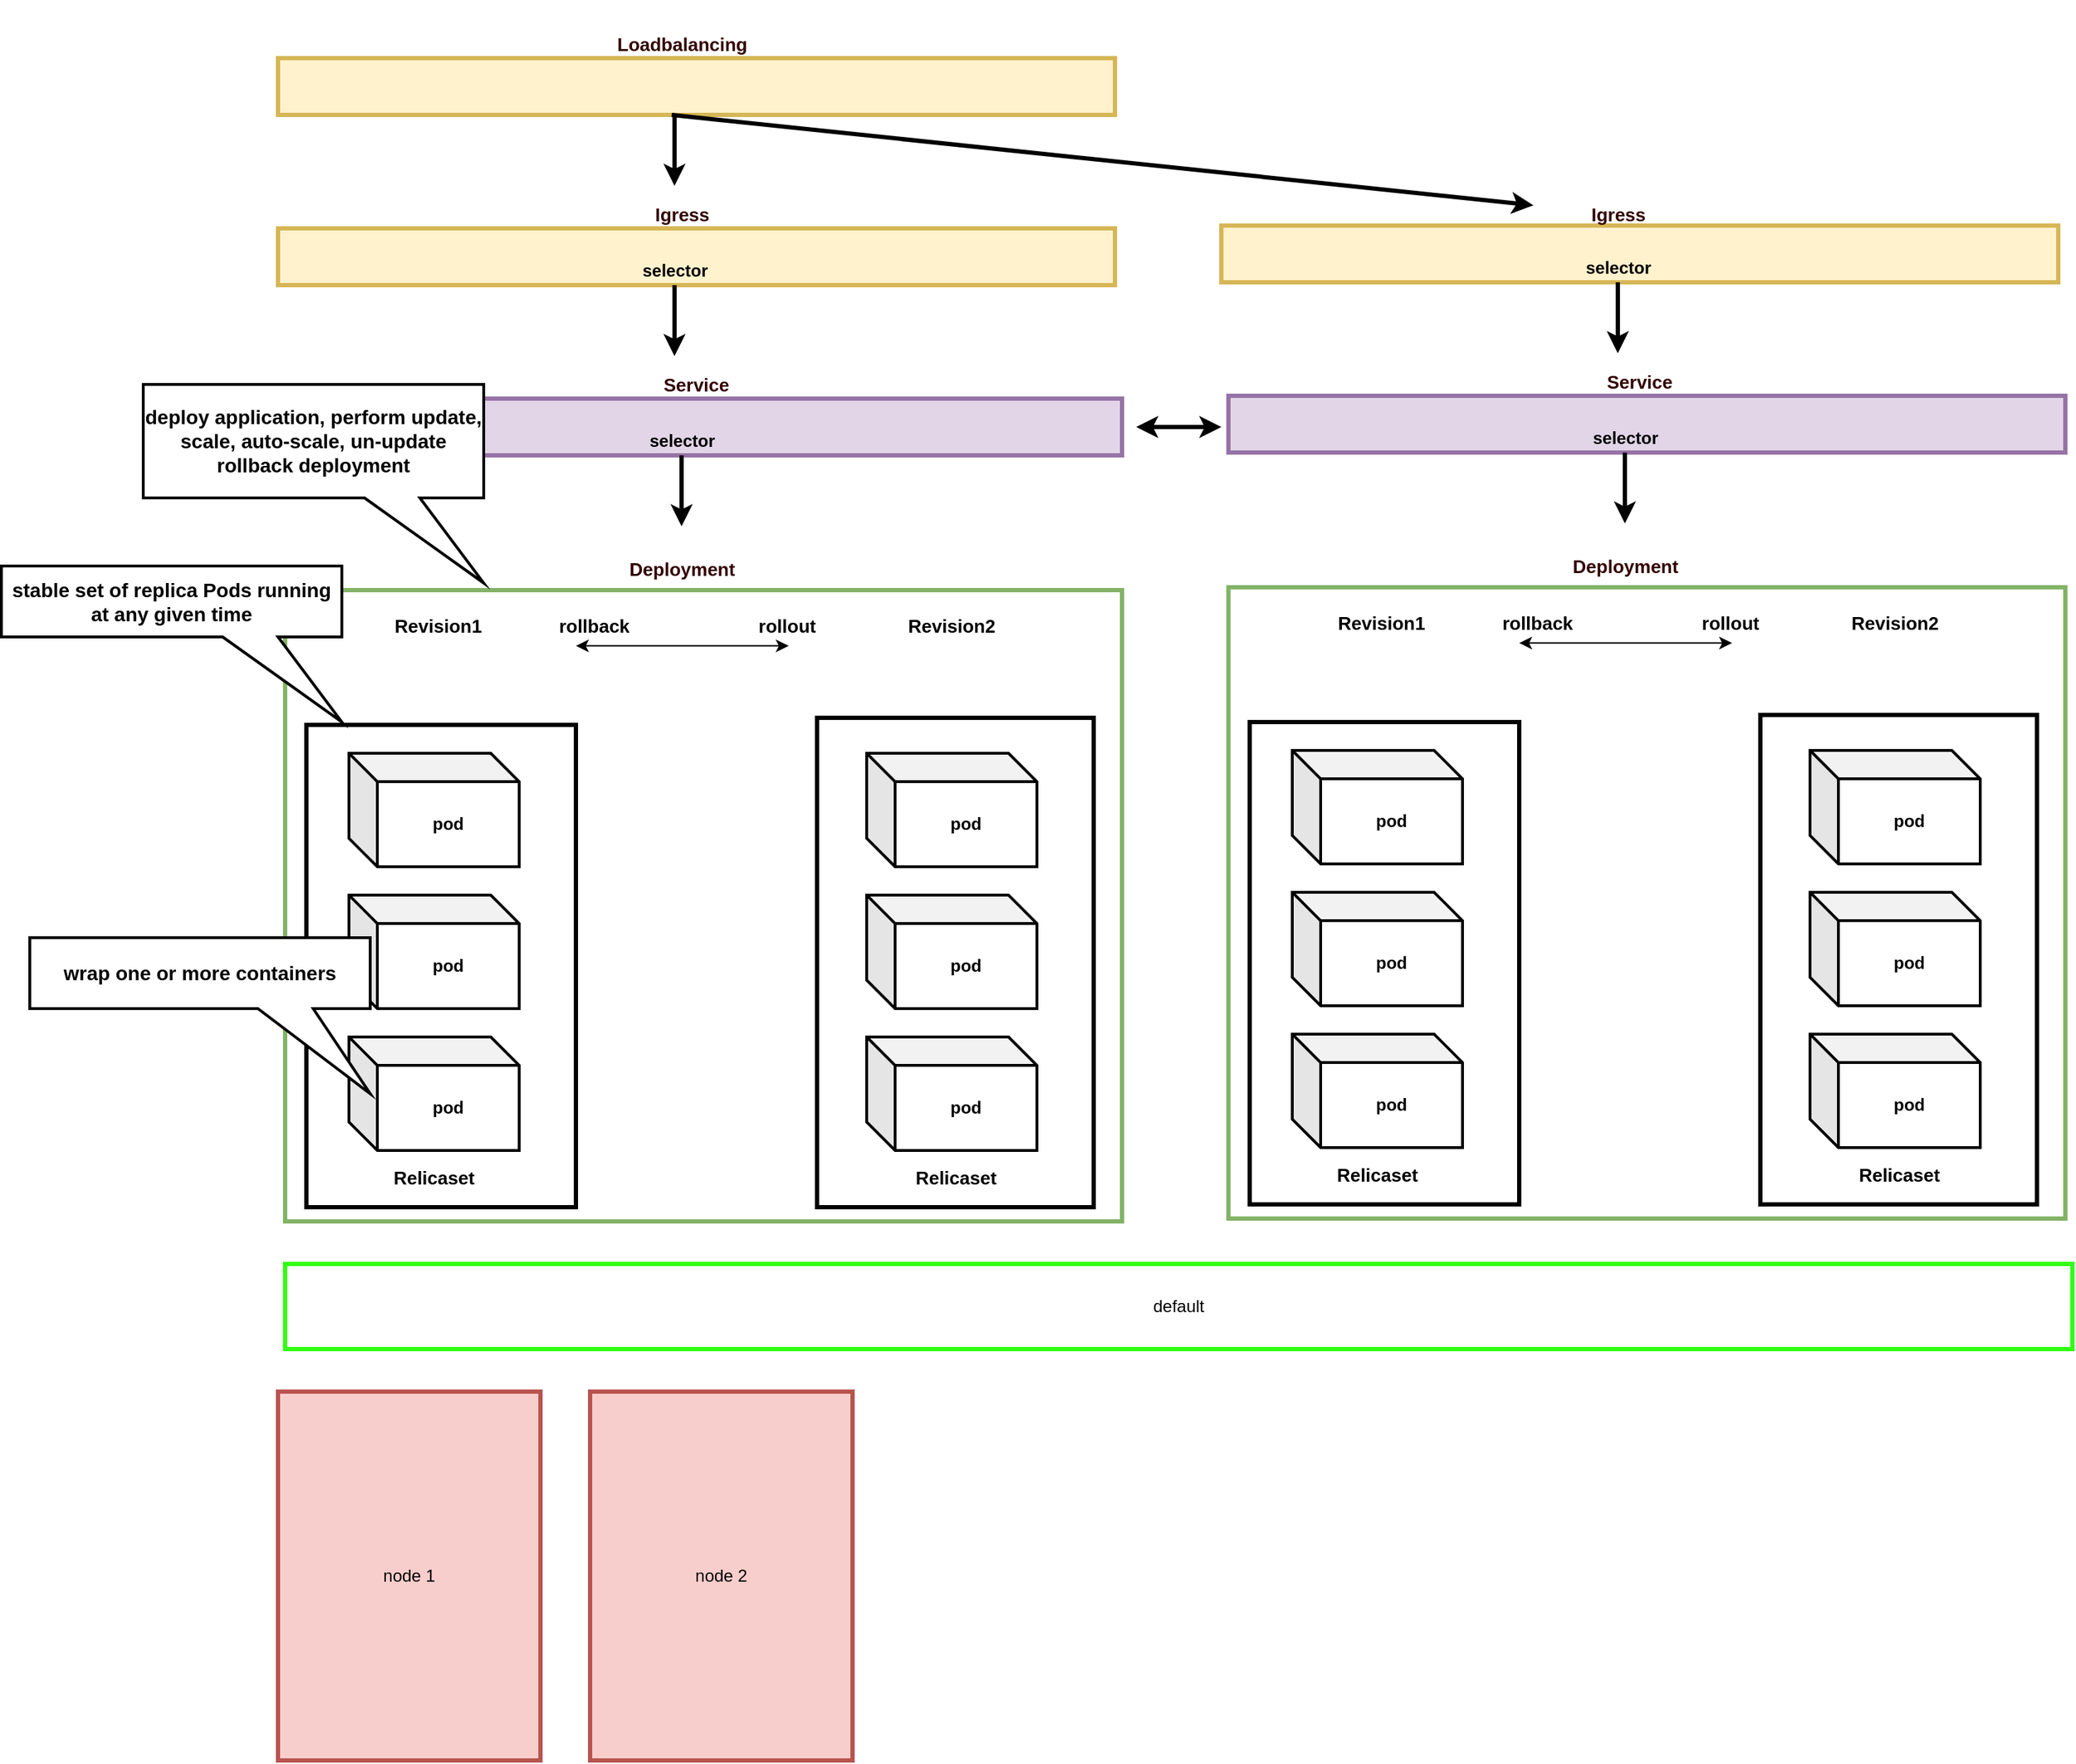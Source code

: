<mxfile version="20.6.2" type="github">
  <diagram id="3af7CMzs3UxlAyq6SYyx" name="Trang-1">
    <mxGraphModel dx="2661" dy="2389" grid="1" gridSize="10" guides="1" tooltips="1" connect="1" arrows="1" fold="1" page="1" pageScale="1" pageWidth="827" pageHeight="1169" math="0" shadow="0">
      <root>
        <mxCell id="0" />
        <mxCell id="1" parent="0" />
        <mxCell id="BvPfv8m92Pc0-gYzKsoL-1" value="&lt;b&gt;pod&lt;/b&gt;" style="shape=cube;whiteSpace=wrap;html=1;boundedLbl=1;backgroundOutline=1;darkOpacity=0.05;darkOpacity2=0.1;strokeWidth=2;" vertex="1" parent="1">
          <mxGeometry x="35" y="370" width="120" height="80" as="geometry" />
        </mxCell>
        <mxCell id="BvPfv8m92Pc0-gYzKsoL-2" value="&lt;b&gt;pod&lt;/b&gt;" style="shape=cube;whiteSpace=wrap;html=1;boundedLbl=1;backgroundOutline=1;darkOpacity=0.05;darkOpacity2=0.1;strokeWidth=2;" vertex="1" parent="1">
          <mxGeometry x="35" y="570" width="120" height="80" as="geometry" />
        </mxCell>
        <mxCell id="BvPfv8m92Pc0-gYzKsoL-3" value="&lt;b&gt;pod&lt;/b&gt;" style="shape=cube;whiteSpace=wrap;html=1;boundedLbl=1;backgroundOutline=1;darkOpacity=0.05;darkOpacity2=0.1;strokeWidth=2;" vertex="1" parent="1">
          <mxGeometry x="35" y="470" width="120" height="80" as="geometry" />
        </mxCell>
        <mxCell id="BvPfv8m92Pc0-gYzKsoL-4" value="&lt;b&gt;pod&lt;/b&gt;" style="shape=cube;whiteSpace=wrap;html=1;boundedLbl=1;backgroundOutline=1;darkOpacity=0.05;darkOpacity2=0.1;strokeWidth=2;" vertex="1" parent="1">
          <mxGeometry x="400" y="370" width="120" height="80" as="geometry" />
        </mxCell>
        <mxCell id="BvPfv8m92Pc0-gYzKsoL-5" value="&lt;b&gt;pod&lt;/b&gt;" style="shape=cube;whiteSpace=wrap;html=1;boundedLbl=1;backgroundOutline=1;darkOpacity=0.05;darkOpacity2=0.1;strokeWidth=2;" vertex="1" parent="1">
          <mxGeometry x="400" y="570" width="120" height="80" as="geometry" />
        </mxCell>
        <mxCell id="BvPfv8m92Pc0-gYzKsoL-6" value="&lt;b&gt;pod&lt;/b&gt;" style="shape=cube;whiteSpace=wrap;html=1;boundedLbl=1;backgroundOutline=1;darkOpacity=0.05;darkOpacity2=0.1;strokeWidth=2;" vertex="1" parent="1">
          <mxGeometry x="400" y="470" width="120" height="80" as="geometry" />
        </mxCell>
        <mxCell id="BvPfv8m92Pc0-gYzKsoL-7" value="" style="rounded=0;whiteSpace=wrap;html=1;strokeWidth=3;fillColor=none;" vertex="1" parent="1">
          <mxGeometry x="5" y="350" width="190" height="340" as="geometry" />
        </mxCell>
        <mxCell id="BvPfv8m92Pc0-gYzKsoL-8" value="" style="rounded=0;whiteSpace=wrap;html=1;strokeWidth=3;fillColor=none;" vertex="1" parent="1">
          <mxGeometry x="365" y="345" width="195" height="345" as="geometry" />
        </mxCell>
        <mxCell id="BvPfv8m92Pc0-gYzKsoL-9" value="&lt;b style=&quot;font-size: 13px ; line-height: 0%&quot;&gt;Relicaset&lt;/b&gt;" style="rounded=0;whiteSpace=wrap;html=1;dashed=1;strokeWidth=2;fillColor=none;opacity=0;" vertex="1" parent="1">
          <mxGeometry x="35" y="640" width="120" height="60" as="geometry" />
        </mxCell>
        <mxCell id="BvPfv8m92Pc0-gYzKsoL-10" value="&lt;b style=&quot;font-size: 13px ; line-height: 0%&quot;&gt;Relicaset&lt;/b&gt;" style="rounded=0;whiteSpace=wrap;html=1;dashed=1;strokeWidth=2;fillColor=none;opacity=0;" vertex="1" parent="1">
          <mxGeometry x="402.5" y="640" width="120" height="60" as="geometry" />
        </mxCell>
        <mxCell id="BvPfv8m92Pc0-gYzKsoL-11" value="" style="rounded=0;whiteSpace=wrap;html=1;strokeWidth=3;strokeColor=#82b366;fillColor=none;" vertex="1" parent="1">
          <mxGeometry x="-10" y="255" width="590" height="445" as="geometry" />
        </mxCell>
        <mxCell id="BvPfv8m92Pc0-gYzKsoL-12" value="&lt;font style=&quot;font-size: 13px&quot; color=&quot;#330000&quot;&gt;&lt;b&gt;Deployment&lt;/b&gt;&lt;/font&gt;" style="rounded=0;whiteSpace=wrap;html=1;dashed=1;strokeWidth=2;fillColor=none;opacity=0;" vertex="1" parent="1">
          <mxGeometry x="210" y="210" width="120" height="60" as="geometry" />
        </mxCell>
        <mxCell id="BvPfv8m92Pc0-gYzKsoL-13" value="&lt;font style=&quot;font-size: 13px&quot;&gt;&lt;b&gt;Revision1&lt;/b&gt;&lt;/font&gt;" style="rounded=0;whiteSpace=wrap;html=1;dashed=1;strokeWidth=2;fillColor=none;opacity=0;" vertex="1" parent="1">
          <mxGeometry x="37.5" y="250" width="120" height="60" as="geometry" />
        </mxCell>
        <mxCell id="BvPfv8m92Pc0-gYzKsoL-14" value="&lt;font style=&quot;font-size: 13px&quot;&gt;&lt;b&gt;Revision2&lt;/b&gt;&lt;/font&gt;" style="rounded=0;whiteSpace=wrap;html=1;dashed=1;strokeWidth=2;fillColor=none;opacity=0;" vertex="1" parent="1">
          <mxGeometry x="400" y="250" width="120" height="60" as="geometry" />
        </mxCell>
        <mxCell id="BvPfv8m92Pc0-gYzKsoL-15" value="" style="endArrow=classic;startArrow=classic;html=1;" edge="1" parent="1">
          <mxGeometry width="50" height="50" relative="1" as="geometry">
            <mxPoint x="195" y="294.31" as="sourcePoint" />
            <mxPoint x="345" y="294.31" as="targetPoint" />
          </mxGeometry>
        </mxCell>
        <mxCell id="BvPfv8m92Pc0-gYzKsoL-16" value="&lt;font style=&quot;font-size: 13px&quot;&gt;&lt;b&gt;rollback&lt;/b&gt;&lt;/font&gt;" style="rounded=0;whiteSpace=wrap;html=1;dashed=1;strokeWidth=2;fillColor=none;opacity=0;" vertex="1" parent="1">
          <mxGeometry x="147.5" y="250" width="120" height="60" as="geometry" />
        </mxCell>
        <mxCell id="BvPfv8m92Pc0-gYzKsoL-17" value="&lt;font style=&quot;font-size: 13px&quot;&gt;&lt;b&gt;rollout&lt;/b&gt;&lt;/font&gt;" style="rounded=0;whiteSpace=wrap;html=1;dashed=1;strokeWidth=2;fillColor=none;opacity=0;" vertex="1" parent="1">
          <mxGeometry x="283.5" y="250" width="120" height="60" as="geometry" />
        </mxCell>
        <mxCell id="BvPfv8m92Pc0-gYzKsoL-18" value="" style="rounded=0;whiteSpace=wrap;html=1;strokeColor=#9673a6;strokeWidth=3;fillColor=#e1d5e7;" vertex="1" parent="1">
          <mxGeometry x="-10" y="120" width="590" height="40" as="geometry" />
        </mxCell>
        <mxCell id="BvPfv8m92Pc0-gYzKsoL-19" value="&lt;font style=&quot;font-size: 13px&quot; color=&quot;#330000&quot;&gt;&lt;b&gt;Service&lt;/b&gt;&lt;/font&gt;" style="rounded=0;whiteSpace=wrap;html=1;dashed=1;strokeWidth=2;fillColor=none;opacity=0;" vertex="1" parent="1">
          <mxGeometry x="220" y="80" width="120" height="60" as="geometry" />
        </mxCell>
        <mxCell id="BvPfv8m92Pc0-gYzKsoL-20" value="" style="endArrow=classic;html=1;strokeWidth=3;" edge="1" parent="1">
          <mxGeometry width="50" height="50" relative="1" as="geometry">
            <mxPoint x="269.5" y="160" as="sourcePoint" />
            <mxPoint x="269.5" y="210" as="targetPoint" />
          </mxGeometry>
        </mxCell>
        <mxCell id="BvPfv8m92Pc0-gYzKsoL-21" value="&lt;b&gt;selector&lt;/b&gt;" style="rounded=0;whiteSpace=wrap;html=1;dashed=1;strokeWidth=2;fillColor=none;opacity=0;" vertex="1" parent="1">
          <mxGeometry x="210" y="120" width="120" height="60" as="geometry" />
        </mxCell>
        <mxCell id="BvPfv8m92Pc0-gYzKsoL-22" value="" style="rounded=0;whiteSpace=wrap;html=1;strokeColor=#d6b656;strokeWidth=3;fillColor=#fff2cc;" vertex="1" parent="1">
          <mxGeometry x="-15" width="590" height="40" as="geometry" />
        </mxCell>
        <mxCell id="BvPfv8m92Pc0-gYzKsoL-23" value="&lt;font style=&quot;font-size: 13px&quot; color=&quot;#330000&quot;&gt;&lt;b&gt;Igress&lt;/b&gt;&lt;/font&gt;" style="rounded=0;whiteSpace=wrap;html=1;dashed=1;strokeWidth=2;fillColor=none;opacity=0;" vertex="1" parent="1">
          <mxGeometry x="210" y="-40" width="120" height="60" as="geometry" />
        </mxCell>
        <mxCell id="BvPfv8m92Pc0-gYzKsoL-24" value="" style="endArrow=classic;html=1;strokeWidth=3;" edge="1" parent="1">
          <mxGeometry width="50" height="50" relative="1" as="geometry">
            <mxPoint x="264.5" y="40" as="sourcePoint" />
            <mxPoint x="264.5" y="90" as="targetPoint" />
          </mxGeometry>
        </mxCell>
        <mxCell id="BvPfv8m92Pc0-gYzKsoL-25" value="&lt;b&gt;selector&lt;/b&gt;" style="rounded=0;whiteSpace=wrap;html=1;dashed=1;strokeWidth=2;fillColor=none;opacity=0;" vertex="1" parent="1">
          <mxGeometry x="205" width="120" height="60" as="geometry" />
        </mxCell>
        <mxCell id="BvPfv8m92Pc0-gYzKsoL-26" value="" style="rounded=0;whiteSpace=wrap;html=1;strokeColor=#d6b656;strokeWidth=3;fillColor=#fff2cc;" vertex="1" parent="1">
          <mxGeometry x="-15" y="-120" width="590" height="40" as="geometry" />
        </mxCell>
        <mxCell id="BvPfv8m92Pc0-gYzKsoL-27" value="&lt;font style=&quot;font-size: 13px&quot; color=&quot;#330000&quot;&gt;&lt;b&gt;Loadbalancing&lt;/b&gt;&lt;/font&gt;" style="rounded=0;whiteSpace=wrap;html=1;dashed=1;strokeWidth=2;fillColor=none;opacity=0;" vertex="1" parent="1">
          <mxGeometry x="210" y="-160" width="120" height="60" as="geometry" />
        </mxCell>
        <mxCell id="BvPfv8m92Pc0-gYzKsoL-28" value="" style="endArrow=classic;html=1;strokeWidth=3;" edge="1" parent="1">
          <mxGeometry width="50" height="50" relative="1" as="geometry">
            <mxPoint x="264.5" y="-80" as="sourcePoint" />
            <mxPoint x="264.5" y="-30" as="targetPoint" />
          </mxGeometry>
        </mxCell>
        <mxCell id="BvPfv8m92Pc0-gYzKsoL-29" value="&lt;b&gt;pod&lt;/b&gt;" style="shape=cube;whiteSpace=wrap;html=1;boundedLbl=1;backgroundOutline=1;darkOpacity=0.05;darkOpacity2=0.1;strokeWidth=2;" vertex="1" parent="1">
          <mxGeometry x="700" y="368" width="120" height="80" as="geometry" />
        </mxCell>
        <mxCell id="BvPfv8m92Pc0-gYzKsoL-30" value="&lt;b&gt;pod&lt;/b&gt;" style="shape=cube;whiteSpace=wrap;html=1;boundedLbl=1;backgroundOutline=1;darkOpacity=0.05;darkOpacity2=0.1;strokeWidth=2;" vertex="1" parent="1">
          <mxGeometry x="700" y="568" width="120" height="80" as="geometry" />
        </mxCell>
        <mxCell id="BvPfv8m92Pc0-gYzKsoL-31" value="&lt;b&gt;pod&lt;/b&gt;" style="shape=cube;whiteSpace=wrap;html=1;boundedLbl=1;backgroundOutline=1;darkOpacity=0.05;darkOpacity2=0.1;strokeWidth=2;" vertex="1" parent="1">
          <mxGeometry x="700" y="468" width="120" height="80" as="geometry" />
        </mxCell>
        <mxCell id="BvPfv8m92Pc0-gYzKsoL-32" value="&lt;b&gt;pod&lt;/b&gt;" style="shape=cube;whiteSpace=wrap;html=1;boundedLbl=1;backgroundOutline=1;darkOpacity=0.05;darkOpacity2=0.1;strokeWidth=2;" vertex="1" parent="1">
          <mxGeometry x="1065" y="368" width="120" height="80" as="geometry" />
        </mxCell>
        <mxCell id="BvPfv8m92Pc0-gYzKsoL-33" value="&lt;b&gt;pod&lt;/b&gt;" style="shape=cube;whiteSpace=wrap;html=1;boundedLbl=1;backgroundOutline=1;darkOpacity=0.05;darkOpacity2=0.1;strokeWidth=2;" vertex="1" parent="1">
          <mxGeometry x="1065" y="568" width="120" height="80" as="geometry" />
        </mxCell>
        <mxCell id="BvPfv8m92Pc0-gYzKsoL-34" value="&lt;b&gt;pod&lt;/b&gt;" style="shape=cube;whiteSpace=wrap;html=1;boundedLbl=1;backgroundOutline=1;darkOpacity=0.05;darkOpacity2=0.1;strokeWidth=2;" vertex="1" parent="1">
          <mxGeometry x="1065" y="468" width="120" height="80" as="geometry" />
        </mxCell>
        <mxCell id="BvPfv8m92Pc0-gYzKsoL-35" value="" style="rounded=0;whiteSpace=wrap;html=1;strokeWidth=3;fillColor=none;" vertex="1" parent="1">
          <mxGeometry x="670" y="348" width="190" height="340" as="geometry" />
        </mxCell>
        <mxCell id="BvPfv8m92Pc0-gYzKsoL-36" value="" style="rounded=0;whiteSpace=wrap;html=1;strokeWidth=3;fillColor=none;" vertex="1" parent="1">
          <mxGeometry x="1030" y="343" width="195" height="345" as="geometry" />
        </mxCell>
        <mxCell id="BvPfv8m92Pc0-gYzKsoL-37" value="&lt;b style=&quot;font-size: 13px ; line-height: 0%&quot;&gt;Relicaset&lt;/b&gt;" style="rounded=0;whiteSpace=wrap;html=1;dashed=1;strokeWidth=2;fillColor=none;opacity=0;" vertex="1" parent="1">
          <mxGeometry x="700" y="638" width="120" height="60" as="geometry" />
        </mxCell>
        <mxCell id="BvPfv8m92Pc0-gYzKsoL-38" value="&lt;b style=&quot;font-size: 13px ; line-height: 0%&quot;&gt;Relicaset&lt;/b&gt;" style="rounded=0;whiteSpace=wrap;html=1;dashed=1;strokeWidth=2;fillColor=none;opacity=0;" vertex="1" parent="1">
          <mxGeometry x="1067.5" y="638" width="120" height="60" as="geometry" />
        </mxCell>
        <mxCell id="BvPfv8m92Pc0-gYzKsoL-39" value="" style="rounded=0;whiteSpace=wrap;html=1;strokeWidth=3;strokeColor=#82b366;fillColor=none;" vertex="1" parent="1">
          <mxGeometry x="655" y="253" width="590" height="445" as="geometry" />
        </mxCell>
        <mxCell id="BvPfv8m92Pc0-gYzKsoL-40" value="&lt;font style=&quot;font-size: 13px&quot; color=&quot;#330000&quot;&gt;&lt;b&gt;Deployment&lt;/b&gt;&lt;/font&gt;" style="rounded=0;whiteSpace=wrap;html=1;dashed=1;strokeWidth=2;fillColor=none;opacity=0;" vertex="1" parent="1">
          <mxGeometry x="875" y="208" width="120" height="60" as="geometry" />
        </mxCell>
        <mxCell id="BvPfv8m92Pc0-gYzKsoL-41" value="&lt;font style=&quot;font-size: 13px&quot;&gt;&lt;b&gt;Revision1&lt;/b&gt;&lt;/font&gt;" style="rounded=0;whiteSpace=wrap;html=1;dashed=1;strokeWidth=2;fillColor=none;opacity=0;" vertex="1" parent="1">
          <mxGeometry x="702.5" y="248" width="120" height="60" as="geometry" />
        </mxCell>
        <mxCell id="BvPfv8m92Pc0-gYzKsoL-42" value="&lt;font style=&quot;font-size: 13px&quot;&gt;&lt;b&gt;Revision2&lt;/b&gt;&lt;/font&gt;" style="rounded=0;whiteSpace=wrap;html=1;dashed=1;strokeWidth=2;fillColor=none;opacity=0;" vertex="1" parent="1">
          <mxGeometry x="1065" y="248" width="120" height="60" as="geometry" />
        </mxCell>
        <mxCell id="BvPfv8m92Pc0-gYzKsoL-43" value="" style="endArrow=classic;startArrow=classic;html=1;" edge="1" parent="1">
          <mxGeometry width="50" height="50" relative="1" as="geometry">
            <mxPoint x="860" y="292.31" as="sourcePoint" />
            <mxPoint x="1010" y="292.31" as="targetPoint" />
          </mxGeometry>
        </mxCell>
        <mxCell id="BvPfv8m92Pc0-gYzKsoL-44" value="&lt;font style=&quot;font-size: 13px&quot;&gt;&lt;b&gt;rollback&lt;/b&gt;&lt;/font&gt;" style="rounded=0;whiteSpace=wrap;html=1;dashed=1;strokeWidth=2;fillColor=none;opacity=0;" vertex="1" parent="1">
          <mxGeometry x="812.5" y="248" width="120" height="60" as="geometry" />
        </mxCell>
        <mxCell id="BvPfv8m92Pc0-gYzKsoL-45" value="&lt;font style=&quot;font-size: 13px&quot;&gt;&lt;b&gt;rollout&lt;/b&gt;&lt;/font&gt;" style="rounded=0;whiteSpace=wrap;html=1;dashed=1;strokeWidth=2;fillColor=none;opacity=0;" vertex="1" parent="1">
          <mxGeometry x="948.5" y="248" width="120" height="60" as="geometry" />
        </mxCell>
        <mxCell id="BvPfv8m92Pc0-gYzKsoL-46" value="" style="rounded=0;whiteSpace=wrap;html=1;strokeColor=#9673a6;strokeWidth=3;fillColor=#e1d5e7;" vertex="1" parent="1">
          <mxGeometry x="655" y="118" width="590" height="40" as="geometry" />
        </mxCell>
        <mxCell id="BvPfv8m92Pc0-gYzKsoL-47" value="&lt;font style=&quot;font-size: 13px&quot; color=&quot;#330000&quot;&gt;&lt;b&gt;Service&lt;/b&gt;&lt;/font&gt;" style="rounded=0;whiteSpace=wrap;html=1;dashed=1;strokeWidth=2;fillColor=none;opacity=0;" vertex="1" parent="1">
          <mxGeometry x="885" y="78" width="120" height="60" as="geometry" />
        </mxCell>
        <mxCell id="BvPfv8m92Pc0-gYzKsoL-48" value="" style="endArrow=classic;html=1;strokeWidth=3;" edge="1" parent="1">
          <mxGeometry width="50" height="50" relative="1" as="geometry">
            <mxPoint x="934.5" y="158" as="sourcePoint" />
            <mxPoint x="934.5" y="208" as="targetPoint" />
          </mxGeometry>
        </mxCell>
        <mxCell id="BvPfv8m92Pc0-gYzKsoL-49" value="&lt;b&gt;selector&lt;/b&gt;" style="rounded=0;whiteSpace=wrap;html=1;dashed=1;strokeWidth=2;fillColor=none;opacity=0;" vertex="1" parent="1">
          <mxGeometry x="875" y="118" width="120" height="60" as="geometry" />
        </mxCell>
        <mxCell id="BvPfv8m92Pc0-gYzKsoL-50" value="" style="rounded=0;whiteSpace=wrap;html=1;strokeColor=#d6b656;strokeWidth=3;fillColor=#fff2cc;" vertex="1" parent="1">
          <mxGeometry x="650" y="-2" width="590" height="40" as="geometry" />
        </mxCell>
        <mxCell id="BvPfv8m92Pc0-gYzKsoL-51" value="" style="endArrow=classic;html=1;strokeWidth=3;" edge="1" parent="1">
          <mxGeometry width="50" height="50" relative="1" as="geometry">
            <mxPoint x="929.5" y="38" as="sourcePoint" />
            <mxPoint x="929.5" y="88" as="targetPoint" />
          </mxGeometry>
        </mxCell>
        <mxCell id="BvPfv8m92Pc0-gYzKsoL-52" value="&lt;b&gt;selector&lt;/b&gt;" style="rounded=0;whiteSpace=wrap;html=1;dashed=1;strokeWidth=2;fillColor=none;opacity=0;" vertex="1" parent="1">
          <mxGeometry x="870" y="-2" width="120" height="60" as="geometry" />
        </mxCell>
        <mxCell id="BvPfv8m92Pc0-gYzKsoL-53" value="" style="endArrow=classic;html=1;strokeWidth=3;" edge="1" parent="1" target="BvPfv8m92Pc0-gYzKsoL-54">
          <mxGeometry width="50" height="50" relative="1" as="geometry">
            <mxPoint x="262.5" y="-80" as="sourcePoint" />
            <mxPoint x="840" y="-20" as="targetPoint" />
          </mxGeometry>
        </mxCell>
        <mxCell id="BvPfv8m92Pc0-gYzKsoL-54" value="&lt;font style=&quot;font-size: 13px&quot; color=&quot;#330000&quot;&gt;&lt;b&gt;Igress&lt;/b&gt;&lt;/font&gt;" style="rounded=0;whiteSpace=wrap;html=1;dashed=1;strokeWidth=2;fillColor=none;opacity=0;" vertex="1" parent="1">
          <mxGeometry x="870" y="-40" width="120" height="60" as="geometry" />
        </mxCell>
        <mxCell id="BvPfv8m92Pc0-gYzKsoL-55" value="" style="endArrow=classic;startArrow=classic;html=1;strokeWidth=3;" edge="1" parent="1">
          <mxGeometry width="50" height="50" relative="1" as="geometry">
            <mxPoint x="590" y="140" as="sourcePoint" />
            <mxPoint x="650" y="140" as="targetPoint" />
          </mxGeometry>
        </mxCell>
        <mxCell id="BvPfv8m92Pc0-gYzKsoL-56" value="default" style="rounded=0;whiteSpace=wrap;html=1;strokeColor=#31FF12;strokeWidth=3;fillColor=none;" vertex="1" parent="1">
          <mxGeometry x="-10" y="730" width="1260" height="60" as="geometry" />
        </mxCell>
        <mxCell id="BvPfv8m92Pc0-gYzKsoL-57" value="node 1" style="rounded=0;whiteSpace=wrap;html=1;strokeColor=#b85450;strokeWidth=3;fillColor=#f8cecc;" vertex="1" parent="1">
          <mxGeometry x="-15" y="820" width="185" height="260" as="geometry" />
        </mxCell>
        <mxCell id="BvPfv8m92Pc0-gYzKsoL-58" value="node 2" style="rounded=0;whiteSpace=wrap;html=1;strokeColor=#b85450;strokeWidth=3;fillColor=#f8cecc;" vertex="1" parent="1">
          <mxGeometry x="205" y="820" width="185" height="260" as="geometry" />
        </mxCell>
        <mxCell id="BvPfv8m92Pc0-gYzKsoL-63" value="&lt;div&gt;&lt;b&gt;&lt;font style=&quot;font-size: 14px;&quot;&gt;wrap one or more containers&lt;/font&gt;&lt;/b&gt;&lt;/div&gt;" style="shape=callout;whiteSpace=wrap;html=1;perimeter=calloutPerimeter;position2=1;base=39;size=60;position=0.67;strokeWidth=2;" vertex="1" parent="1">
          <mxGeometry x="-190" y="500" width="240" height="110" as="geometry" />
        </mxCell>
        <mxCell id="BvPfv8m92Pc0-gYzKsoL-64" value="&lt;b&gt;&lt;font style=&quot;font-size: 14px;&quot;&gt;stable set of replica Pods running at any given time&lt;/font&gt;&lt;/b&gt;" style="shape=callout;whiteSpace=wrap;html=1;perimeter=calloutPerimeter;position2=1;base=39;size=60;position=0.65;strokeWidth=2;" vertex="1" parent="1">
          <mxGeometry x="-210" y="238" width="240" height="110" as="geometry" />
        </mxCell>
        <mxCell id="BvPfv8m92Pc0-gYzKsoL-65" value="&lt;b&gt;&lt;font style=&quot;font-size: 14px;&quot;&gt;deploy application, perform update, scale, auto-scale, un-update rollback deployment&lt;/font&gt;&lt;/b&gt;" style="shape=callout;whiteSpace=wrap;html=1;perimeter=calloutPerimeter;position2=1;base=39;size=60;position=0.65;strokeWidth=2;" vertex="1" parent="1">
          <mxGeometry x="-110" y="110" width="240" height="140" as="geometry" />
        </mxCell>
      </root>
    </mxGraphModel>
  </diagram>
</mxfile>
